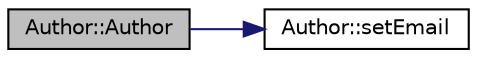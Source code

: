 digraph "Author::Author"
{
  edge [fontname="Helvetica",fontsize="10",labelfontname="Helvetica",labelfontsize="10"];
  node [fontname="Helvetica",fontsize="10",shape=record];
  rankdir="LR";
  Node1 [label="Author::Author",height=0.2,width=0.4,color="black", fillcolor="grey75", style="filled", fontcolor="black"];
  Node1 -> Node2 [color="midnightblue",fontsize="10",style="solid",fontname="Helvetica"];
  Node2 [label="Author::setEmail",height=0.2,width=0.4,color="black", fillcolor="white", style="filled",URL="$classAuthor.html#a3cf04f59de5f1f6cfb50a55667844cfd"];
}
